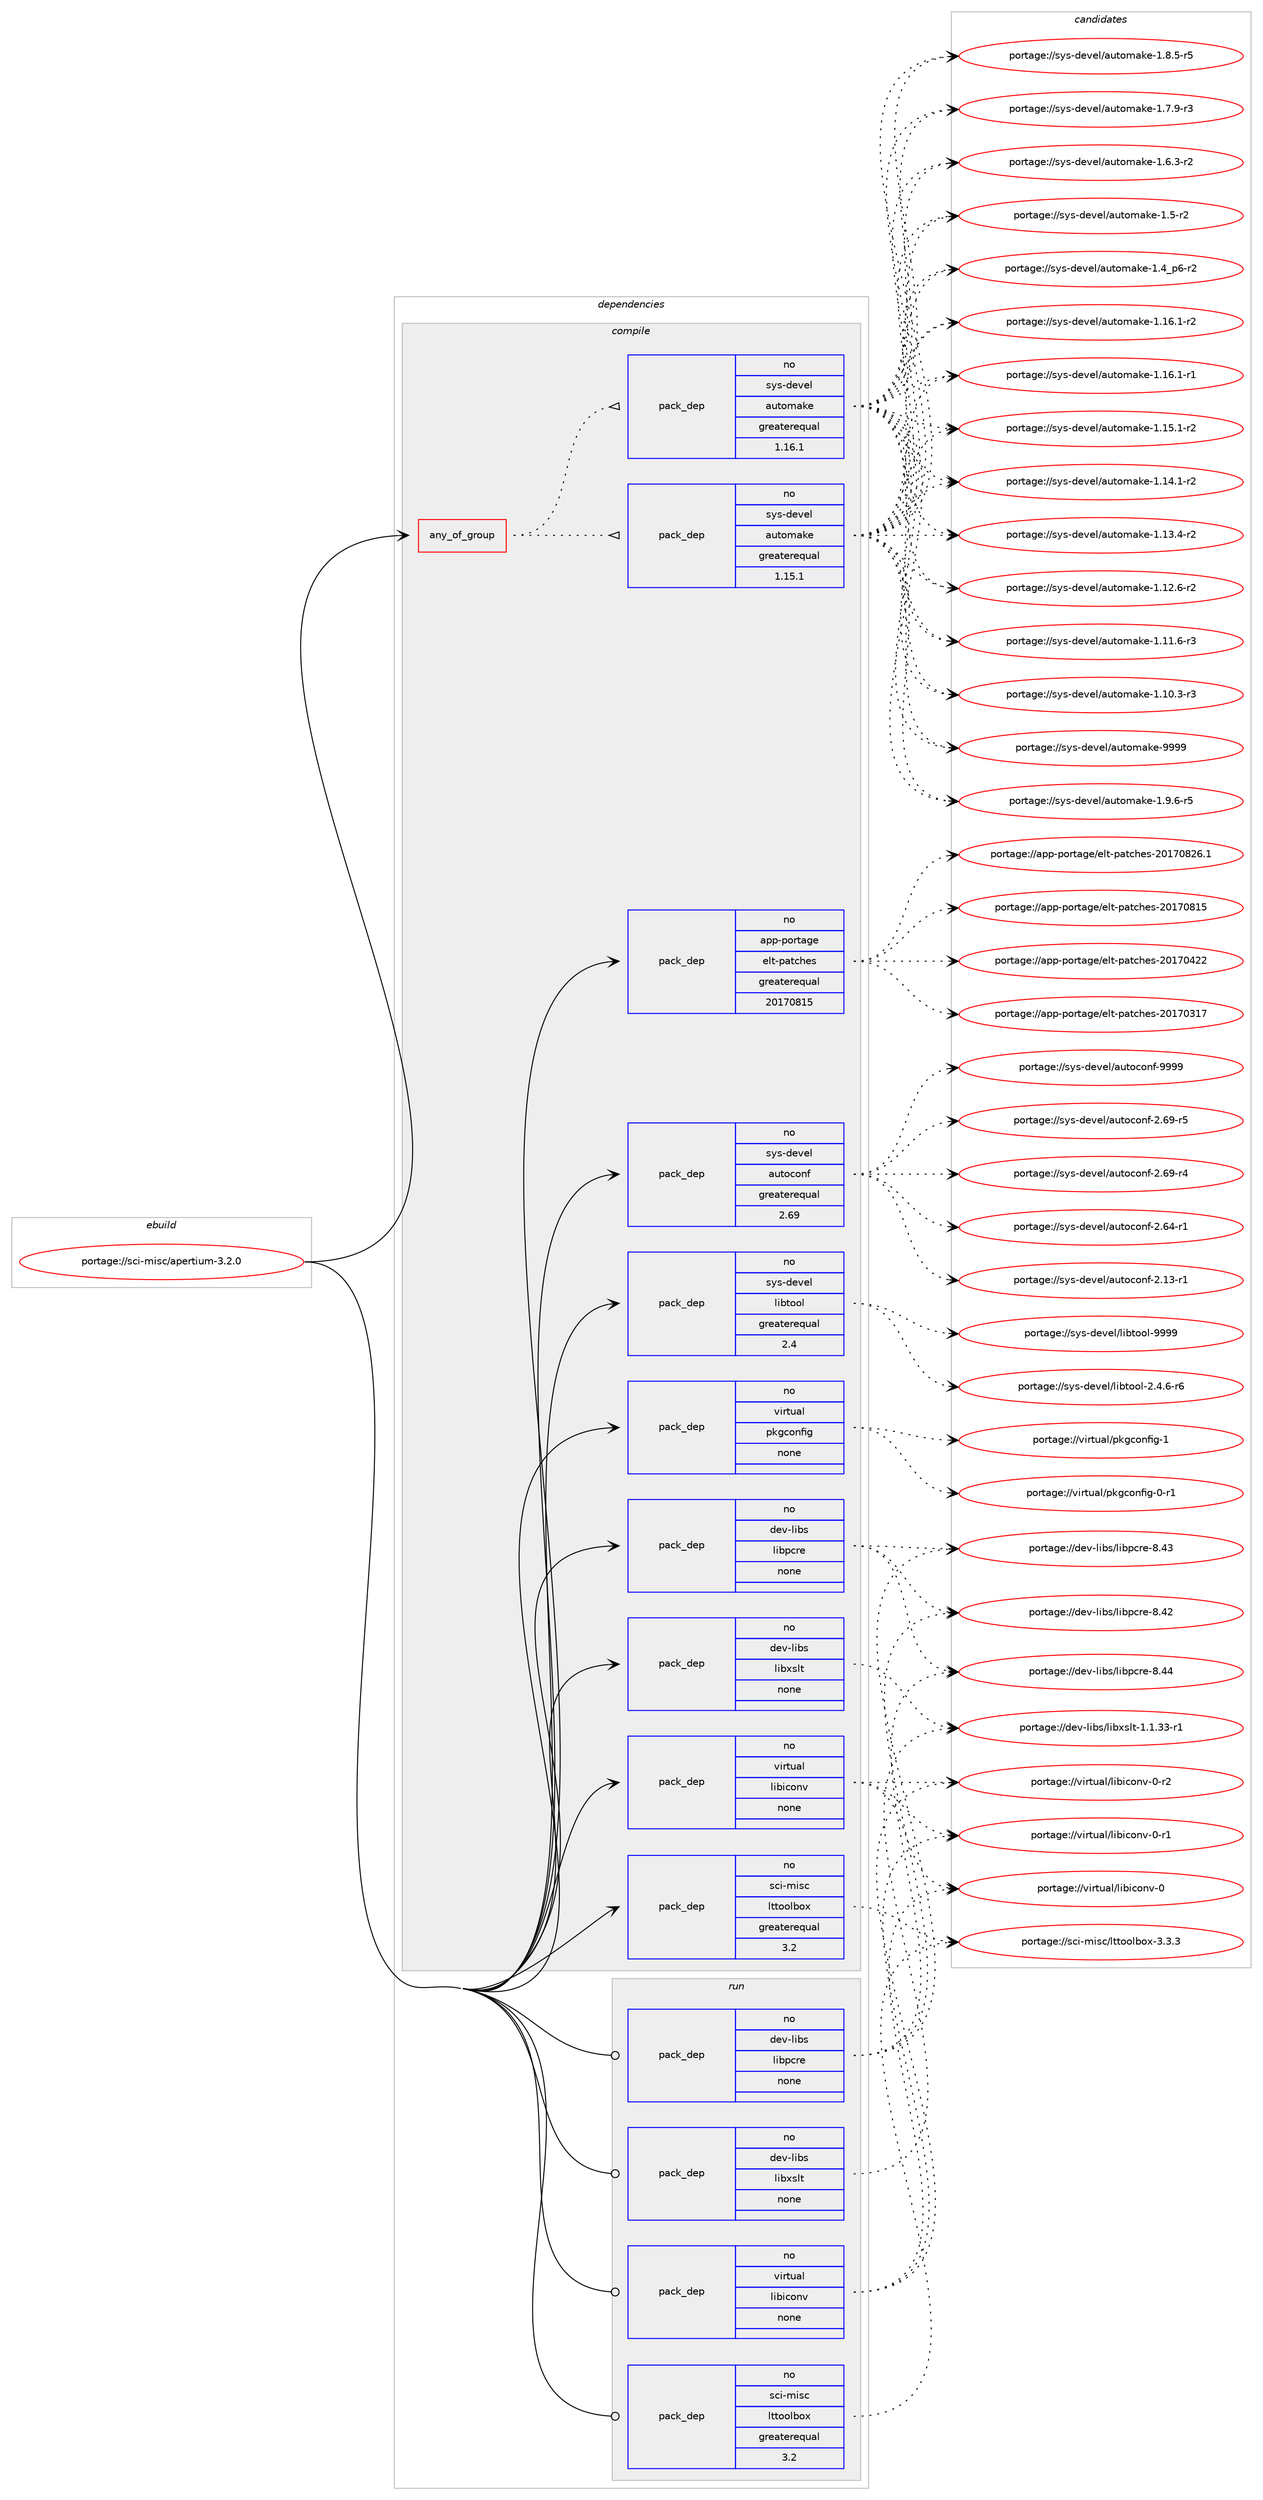 digraph prolog {

# *************
# Graph options
# *************

newrank=true;
concentrate=true;
compound=true;
graph [rankdir=LR,fontname=Helvetica,fontsize=10,ranksep=1.5];#, ranksep=2.5, nodesep=0.2];
edge  [arrowhead=vee];
node  [fontname=Helvetica,fontsize=10];

# **********
# The ebuild
# **********

subgraph cluster_leftcol {
color=gray;
rank=same;
label=<<i>ebuild</i>>;
id [label="portage://sci-misc/apertium-3.2.0", color=red, width=4, href="../sci-misc/apertium-3.2.0.svg"];
}

# ****************
# The dependencies
# ****************

subgraph cluster_midcol {
color=gray;
label=<<i>dependencies</i>>;
subgraph cluster_compile {
fillcolor="#eeeeee";
style=filled;
label=<<i>compile</i>>;
subgraph any1024 {
dependency49649 [label=<<TABLE BORDER="0" CELLBORDER="1" CELLSPACING="0" CELLPADDING="4"><TR><TD CELLPADDING="10">any_of_group</TD></TR></TABLE>>, shape=none, color=red];subgraph pack38266 {
dependency49650 [label=<<TABLE BORDER="0" CELLBORDER="1" CELLSPACING="0" CELLPADDING="4" WIDTH="220"><TR><TD ROWSPAN="6" CELLPADDING="30">pack_dep</TD></TR><TR><TD WIDTH="110">no</TD></TR><TR><TD>sys-devel</TD></TR><TR><TD>automake</TD></TR><TR><TD>greaterequal</TD></TR><TR><TD>1.16.1</TD></TR></TABLE>>, shape=none, color=blue];
}
dependency49649:e -> dependency49650:w [weight=20,style="dotted",arrowhead="oinv"];
subgraph pack38267 {
dependency49651 [label=<<TABLE BORDER="0" CELLBORDER="1" CELLSPACING="0" CELLPADDING="4" WIDTH="220"><TR><TD ROWSPAN="6" CELLPADDING="30">pack_dep</TD></TR><TR><TD WIDTH="110">no</TD></TR><TR><TD>sys-devel</TD></TR><TR><TD>automake</TD></TR><TR><TD>greaterequal</TD></TR><TR><TD>1.15.1</TD></TR></TABLE>>, shape=none, color=blue];
}
dependency49649:e -> dependency49651:w [weight=20,style="dotted",arrowhead="oinv"];
}
id:e -> dependency49649:w [weight=20,style="solid",arrowhead="vee"];
subgraph pack38268 {
dependency49652 [label=<<TABLE BORDER="0" CELLBORDER="1" CELLSPACING="0" CELLPADDING="4" WIDTH="220"><TR><TD ROWSPAN="6" CELLPADDING="30">pack_dep</TD></TR><TR><TD WIDTH="110">no</TD></TR><TR><TD>app-portage</TD></TR><TR><TD>elt-patches</TD></TR><TR><TD>greaterequal</TD></TR><TR><TD>20170815</TD></TR></TABLE>>, shape=none, color=blue];
}
id:e -> dependency49652:w [weight=20,style="solid",arrowhead="vee"];
subgraph pack38269 {
dependency49653 [label=<<TABLE BORDER="0" CELLBORDER="1" CELLSPACING="0" CELLPADDING="4" WIDTH="220"><TR><TD ROWSPAN="6" CELLPADDING="30">pack_dep</TD></TR><TR><TD WIDTH="110">no</TD></TR><TR><TD>dev-libs</TD></TR><TR><TD>libpcre</TD></TR><TR><TD>none</TD></TR><TR><TD></TD></TR></TABLE>>, shape=none, color=blue];
}
id:e -> dependency49653:w [weight=20,style="solid",arrowhead="vee"];
subgraph pack38270 {
dependency49654 [label=<<TABLE BORDER="0" CELLBORDER="1" CELLSPACING="0" CELLPADDING="4" WIDTH="220"><TR><TD ROWSPAN="6" CELLPADDING="30">pack_dep</TD></TR><TR><TD WIDTH="110">no</TD></TR><TR><TD>dev-libs</TD></TR><TR><TD>libxslt</TD></TR><TR><TD>none</TD></TR><TR><TD></TD></TR></TABLE>>, shape=none, color=blue];
}
id:e -> dependency49654:w [weight=20,style="solid",arrowhead="vee"];
subgraph pack38271 {
dependency49655 [label=<<TABLE BORDER="0" CELLBORDER="1" CELLSPACING="0" CELLPADDING="4" WIDTH="220"><TR><TD ROWSPAN="6" CELLPADDING="30">pack_dep</TD></TR><TR><TD WIDTH="110">no</TD></TR><TR><TD>sci-misc</TD></TR><TR><TD>lttoolbox</TD></TR><TR><TD>greaterequal</TD></TR><TR><TD>3.2</TD></TR></TABLE>>, shape=none, color=blue];
}
id:e -> dependency49655:w [weight=20,style="solid",arrowhead="vee"];
subgraph pack38272 {
dependency49656 [label=<<TABLE BORDER="0" CELLBORDER="1" CELLSPACING="0" CELLPADDING="4" WIDTH="220"><TR><TD ROWSPAN="6" CELLPADDING="30">pack_dep</TD></TR><TR><TD WIDTH="110">no</TD></TR><TR><TD>sys-devel</TD></TR><TR><TD>autoconf</TD></TR><TR><TD>greaterequal</TD></TR><TR><TD>2.69</TD></TR></TABLE>>, shape=none, color=blue];
}
id:e -> dependency49656:w [weight=20,style="solid",arrowhead="vee"];
subgraph pack38273 {
dependency49657 [label=<<TABLE BORDER="0" CELLBORDER="1" CELLSPACING="0" CELLPADDING="4" WIDTH="220"><TR><TD ROWSPAN="6" CELLPADDING="30">pack_dep</TD></TR><TR><TD WIDTH="110">no</TD></TR><TR><TD>sys-devel</TD></TR><TR><TD>libtool</TD></TR><TR><TD>greaterequal</TD></TR><TR><TD>2.4</TD></TR></TABLE>>, shape=none, color=blue];
}
id:e -> dependency49657:w [weight=20,style="solid",arrowhead="vee"];
subgraph pack38274 {
dependency49658 [label=<<TABLE BORDER="0" CELLBORDER="1" CELLSPACING="0" CELLPADDING="4" WIDTH="220"><TR><TD ROWSPAN="6" CELLPADDING="30">pack_dep</TD></TR><TR><TD WIDTH="110">no</TD></TR><TR><TD>virtual</TD></TR><TR><TD>libiconv</TD></TR><TR><TD>none</TD></TR><TR><TD></TD></TR></TABLE>>, shape=none, color=blue];
}
id:e -> dependency49658:w [weight=20,style="solid",arrowhead="vee"];
subgraph pack38275 {
dependency49659 [label=<<TABLE BORDER="0" CELLBORDER="1" CELLSPACING="0" CELLPADDING="4" WIDTH="220"><TR><TD ROWSPAN="6" CELLPADDING="30">pack_dep</TD></TR><TR><TD WIDTH="110">no</TD></TR><TR><TD>virtual</TD></TR><TR><TD>pkgconfig</TD></TR><TR><TD>none</TD></TR><TR><TD></TD></TR></TABLE>>, shape=none, color=blue];
}
id:e -> dependency49659:w [weight=20,style="solid",arrowhead="vee"];
}
subgraph cluster_compileandrun {
fillcolor="#eeeeee";
style=filled;
label=<<i>compile and run</i>>;
}
subgraph cluster_run {
fillcolor="#eeeeee";
style=filled;
label=<<i>run</i>>;
subgraph pack38276 {
dependency49660 [label=<<TABLE BORDER="0" CELLBORDER="1" CELLSPACING="0" CELLPADDING="4" WIDTH="220"><TR><TD ROWSPAN="6" CELLPADDING="30">pack_dep</TD></TR><TR><TD WIDTH="110">no</TD></TR><TR><TD>dev-libs</TD></TR><TR><TD>libpcre</TD></TR><TR><TD>none</TD></TR><TR><TD></TD></TR></TABLE>>, shape=none, color=blue];
}
id:e -> dependency49660:w [weight=20,style="solid",arrowhead="odot"];
subgraph pack38277 {
dependency49661 [label=<<TABLE BORDER="0" CELLBORDER="1" CELLSPACING="0" CELLPADDING="4" WIDTH="220"><TR><TD ROWSPAN="6" CELLPADDING="30">pack_dep</TD></TR><TR><TD WIDTH="110">no</TD></TR><TR><TD>dev-libs</TD></TR><TR><TD>libxslt</TD></TR><TR><TD>none</TD></TR><TR><TD></TD></TR></TABLE>>, shape=none, color=blue];
}
id:e -> dependency49661:w [weight=20,style="solid",arrowhead="odot"];
subgraph pack38278 {
dependency49662 [label=<<TABLE BORDER="0" CELLBORDER="1" CELLSPACING="0" CELLPADDING="4" WIDTH="220"><TR><TD ROWSPAN="6" CELLPADDING="30">pack_dep</TD></TR><TR><TD WIDTH="110">no</TD></TR><TR><TD>sci-misc</TD></TR><TR><TD>lttoolbox</TD></TR><TR><TD>greaterequal</TD></TR><TR><TD>3.2</TD></TR></TABLE>>, shape=none, color=blue];
}
id:e -> dependency49662:w [weight=20,style="solid",arrowhead="odot"];
subgraph pack38279 {
dependency49663 [label=<<TABLE BORDER="0" CELLBORDER="1" CELLSPACING="0" CELLPADDING="4" WIDTH="220"><TR><TD ROWSPAN="6" CELLPADDING="30">pack_dep</TD></TR><TR><TD WIDTH="110">no</TD></TR><TR><TD>virtual</TD></TR><TR><TD>libiconv</TD></TR><TR><TD>none</TD></TR><TR><TD></TD></TR></TABLE>>, shape=none, color=blue];
}
id:e -> dependency49663:w [weight=20,style="solid",arrowhead="odot"];
}
}

# **************
# The candidates
# **************

subgraph cluster_choices {
rank=same;
color=gray;
label=<<i>candidates</i>>;

subgraph choice38266 {
color=black;
nodesep=1;
choice115121115451001011181011084797117116111109971071014557575757 [label="portage://sys-devel/automake-9999", color=red, width=4,href="../sys-devel/automake-9999.svg"];
choice115121115451001011181011084797117116111109971071014549465746544511453 [label="portage://sys-devel/automake-1.9.6-r5", color=red, width=4,href="../sys-devel/automake-1.9.6-r5.svg"];
choice115121115451001011181011084797117116111109971071014549465646534511453 [label="portage://sys-devel/automake-1.8.5-r5", color=red, width=4,href="../sys-devel/automake-1.8.5-r5.svg"];
choice115121115451001011181011084797117116111109971071014549465546574511451 [label="portage://sys-devel/automake-1.7.9-r3", color=red, width=4,href="../sys-devel/automake-1.7.9-r3.svg"];
choice115121115451001011181011084797117116111109971071014549465446514511450 [label="portage://sys-devel/automake-1.6.3-r2", color=red, width=4,href="../sys-devel/automake-1.6.3-r2.svg"];
choice11512111545100101118101108479711711611110997107101454946534511450 [label="portage://sys-devel/automake-1.5-r2", color=red, width=4,href="../sys-devel/automake-1.5-r2.svg"];
choice115121115451001011181011084797117116111109971071014549465295112544511450 [label="portage://sys-devel/automake-1.4_p6-r2", color=red, width=4,href="../sys-devel/automake-1.4_p6-r2.svg"];
choice11512111545100101118101108479711711611110997107101454946495446494511450 [label="portage://sys-devel/automake-1.16.1-r2", color=red, width=4,href="../sys-devel/automake-1.16.1-r2.svg"];
choice11512111545100101118101108479711711611110997107101454946495446494511449 [label="portage://sys-devel/automake-1.16.1-r1", color=red, width=4,href="../sys-devel/automake-1.16.1-r1.svg"];
choice11512111545100101118101108479711711611110997107101454946495346494511450 [label="portage://sys-devel/automake-1.15.1-r2", color=red, width=4,href="../sys-devel/automake-1.15.1-r2.svg"];
choice11512111545100101118101108479711711611110997107101454946495246494511450 [label="portage://sys-devel/automake-1.14.1-r2", color=red, width=4,href="../sys-devel/automake-1.14.1-r2.svg"];
choice11512111545100101118101108479711711611110997107101454946495146524511450 [label="portage://sys-devel/automake-1.13.4-r2", color=red, width=4,href="../sys-devel/automake-1.13.4-r2.svg"];
choice11512111545100101118101108479711711611110997107101454946495046544511450 [label="portage://sys-devel/automake-1.12.6-r2", color=red, width=4,href="../sys-devel/automake-1.12.6-r2.svg"];
choice11512111545100101118101108479711711611110997107101454946494946544511451 [label="portage://sys-devel/automake-1.11.6-r3", color=red, width=4,href="../sys-devel/automake-1.11.6-r3.svg"];
choice11512111545100101118101108479711711611110997107101454946494846514511451 [label="portage://sys-devel/automake-1.10.3-r3", color=red, width=4,href="../sys-devel/automake-1.10.3-r3.svg"];
dependency49650:e -> choice115121115451001011181011084797117116111109971071014557575757:w [style=dotted,weight="100"];
dependency49650:e -> choice115121115451001011181011084797117116111109971071014549465746544511453:w [style=dotted,weight="100"];
dependency49650:e -> choice115121115451001011181011084797117116111109971071014549465646534511453:w [style=dotted,weight="100"];
dependency49650:e -> choice115121115451001011181011084797117116111109971071014549465546574511451:w [style=dotted,weight="100"];
dependency49650:e -> choice115121115451001011181011084797117116111109971071014549465446514511450:w [style=dotted,weight="100"];
dependency49650:e -> choice11512111545100101118101108479711711611110997107101454946534511450:w [style=dotted,weight="100"];
dependency49650:e -> choice115121115451001011181011084797117116111109971071014549465295112544511450:w [style=dotted,weight="100"];
dependency49650:e -> choice11512111545100101118101108479711711611110997107101454946495446494511450:w [style=dotted,weight="100"];
dependency49650:e -> choice11512111545100101118101108479711711611110997107101454946495446494511449:w [style=dotted,weight="100"];
dependency49650:e -> choice11512111545100101118101108479711711611110997107101454946495346494511450:w [style=dotted,weight="100"];
dependency49650:e -> choice11512111545100101118101108479711711611110997107101454946495246494511450:w [style=dotted,weight="100"];
dependency49650:e -> choice11512111545100101118101108479711711611110997107101454946495146524511450:w [style=dotted,weight="100"];
dependency49650:e -> choice11512111545100101118101108479711711611110997107101454946495046544511450:w [style=dotted,weight="100"];
dependency49650:e -> choice11512111545100101118101108479711711611110997107101454946494946544511451:w [style=dotted,weight="100"];
dependency49650:e -> choice11512111545100101118101108479711711611110997107101454946494846514511451:w [style=dotted,weight="100"];
}
subgraph choice38267 {
color=black;
nodesep=1;
choice115121115451001011181011084797117116111109971071014557575757 [label="portage://sys-devel/automake-9999", color=red, width=4,href="../sys-devel/automake-9999.svg"];
choice115121115451001011181011084797117116111109971071014549465746544511453 [label="portage://sys-devel/automake-1.9.6-r5", color=red, width=4,href="../sys-devel/automake-1.9.6-r5.svg"];
choice115121115451001011181011084797117116111109971071014549465646534511453 [label="portage://sys-devel/automake-1.8.5-r5", color=red, width=4,href="../sys-devel/automake-1.8.5-r5.svg"];
choice115121115451001011181011084797117116111109971071014549465546574511451 [label="portage://sys-devel/automake-1.7.9-r3", color=red, width=4,href="../sys-devel/automake-1.7.9-r3.svg"];
choice115121115451001011181011084797117116111109971071014549465446514511450 [label="portage://sys-devel/automake-1.6.3-r2", color=red, width=4,href="../sys-devel/automake-1.6.3-r2.svg"];
choice11512111545100101118101108479711711611110997107101454946534511450 [label="portage://sys-devel/automake-1.5-r2", color=red, width=4,href="../sys-devel/automake-1.5-r2.svg"];
choice115121115451001011181011084797117116111109971071014549465295112544511450 [label="portage://sys-devel/automake-1.4_p6-r2", color=red, width=4,href="../sys-devel/automake-1.4_p6-r2.svg"];
choice11512111545100101118101108479711711611110997107101454946495446494511450 [label="portage://sys-devel/automake-1.16.1-r2", color=red, width=4,href="../sys-devel/automake-1.16.1-r2.svg"];
choice11512111545100101118101108479711711611110997107101454946495446494511449 [label="portage://sys-devel/automake-1.16.1-r1", color=red, width=4,href="../sys-devel/automake-1.16.1-r1.svg"];
choice11512111545100101118101108479711711611110997107101454946495346494511450 [label="portage://sys-devel/automake-1.15.1-r2", color=red, width=4,href="../sys-devel/automake-1.15.1-r2.svg"];
choice11512111545100101118101108479711711611110997107101454946495246494511450 [label="portage://sys-devel/automake-1.14.1-r2", color=red, width=4,href="../sys-devel/automake-1.14.1-r2.svg"];
choice11512111545100101118101108479711711611110997107101454946495146524511450 [label="portage://sys-devel/automake-1.13.4-r2", color=red, width=4,href="../sys-devel/automake-1.13.4-r2.svg"];
choice11512111545100101118101108479711711611110997107101454946495046544511450 [label="portage://sys-devel/automake-1.12.6-r2", color=red, width=4,href="../sys-devel/automake-1.12.6-r2.svg"];
choice11512111545100101118101108479711711611110997107101454946494946544511451 [label="portage://sys-devel/automake-1.11.6-r3", color=red, width=4,href="../sys-devel/automake-1.11.6-r3.svg"];
choice11512111545100101118101108479711711611110997107101454946494846514511451 [label="portage://sys-devel/automake-1.10.3-r3", color=red, width=4,href="../sys-devel/automake-1.10.3-r3.svg"];
dependency49651:e -> choice115121115451001011181011084797117116111109971071014557575757:w [style=dotted,weight="100"];
dependency49651:e -> choice115121115451001011181011084797117116111109971071014549465746544511453:w [style=dotted,weight="100"];
dependency49651:e -> choice115121115451001011181011084797117116111109971071014549465646534511453:w [style=dotted,weight="100"];
dependency49651:e -> choice115121115451001011181011084797117116111109971071014549465546574511451:w [style=dotted,weight="100"];
dependency49651:e -> choice115121115451001011181011084797117116111109971071014549465446514511450:w [style=dotted,weight="100"];
dependency49651:e -> choice11512111545100101118101108479711711611110997107101454946534511450:w [style=dotted,weight="100"];
dependency49651:e -> choice115121115451001011181011084797117116111109971071014549465295112544511450:w [style=dotted,weight="100"];
dependency49651:e -> choice11512111545100101118101108479711711611110997107101454946495446494511450:w [style=dotted,weight="100"];
dependency49651:e -> choice11512111545100101118101108479711711611110997107101454946495446494511449:w [style=dotted,weight="100"];
dependency49651:e -> choice11512111545100101118101108479711711611110997107101454946495346494511450:w [style=dotted,weight="100"];
dependency49651:e -> choice11512111545100101118101108479711711611110997107101454946495246494511450:w [style=dotted,weight="100"];
dependency49651:e -> choice11512111545100101118101108479711711611110997107101454946495146524511450:w [style=dotted,weight="100"];
dependency49651:e -> choice11512111545100101118101108479711711611110997107101454946495046544511450:w [style=dotted,weight="100"];
dependency49651:e -> choice11512111545100101118101108479711711611110997107101454946494946544511451:w [style=dotted,weight="100"];
dependency49651:e -> choice11512111545100101118101108479711711611110997107101454946494846514511451:w [style=dotted,weight="100"];
}
subgraph choice38268 {
color=black;
nodesep=1;
choice971121124511211111411697103101471011081164511297116991041011154550484955485650544649 [label="portage://app-portage/elt-patches-20170826.1", color=red, width=4,href="../app-portage/elt-patches-20170826.1.svg"];
choice97112112451121111141169710310147101108116451129711699104101115455048495548564953 [label="portage://app-portage/elt-patches-20170815", color=red, width=4,href="../app-portage/elt-patches-20170815.svg"];
choice97112112451121111141169710310147101108116451129711699104101115455048495548525050 [label="portage://app-portage/elt-patches-20170422", color=red, width=4,href="../app-portage/elt-patches-20170422.svg"];
choice97112112451121111141169710310147101108116451129711699104101115455048495548514955 [label="portage://app-portage/elt-patches-20170317", color=red, width=4,href="../app-portage/elt-patches-20170317.svg"];
dependency49652:e -> choice971121124511211111411697103101471011081164511297116991041011154550484955485650544649:w [style=dotted,weight="100"];
dependency49652:e -> choice97112112451121111141169710310147101108116451129711699104101115455048495548564953:w [style=dotted,weight="100"];
dependency49652:e -> choice97112112451121111141169710310147101108116451129711699104101115455048495548525050:w [style=dotted,weight="100"];
dependency49652:e -> choice97112112451121111141169710310147101108116451129711699104101115455048495548514955:w [style=dotted,weight="100"];
}
subgraph choice38269 {
color=black;
nodesep=1;
choice10010111845108105981154710810598112991141014556465252 [label="portage://dev-libs/libpcre-8.44", color=red, width=4,href="../dev-libs/libpcre-8.44.svg"];
choice10010111845108105981154710810598112991141014556465251 [label="portage://dev-libs/libpcre-8.43", color=red, width=4,href="../dev-libs/libpcre-8.43.svg"];
choice10010111845108105981154710810598112991141014556465250 [label="portage://dev-libs/libpcre-8.42", color=red, width=4,href="../dev-libs/libpcre-8.42.svg"];
dependency49653:e -> choice10010111845108105981154710810598112991141014556465252:w [style=dotted,weight="100"];
dependency49653:e -> choice10010111845108105981154710810598112991141014556465251:w [style=dotted,weight="100"];
dependency49653:e -> choice10010111845108105981154710810598112991141014556465250:w [style=dotted,weight="100"];
}
subgraph choice38270 {
color=black;
nodesep=1;
choice10010111845108105981154710810598120115108116454946494651514511449 [label="portage://dev-libs/libxslt-1.1.33-r1", color=red, width=4,href="../dev-libs/libxslt-1.1.33-r1.svg"];
dependency49654:e -> choice10010111845108105981154710810598120115108116454946494651514511449:w [style=dotted,weight="100"];
}
subgraph choice38271 {
color=black;
nodesep=1;
choice1159910545109105115994710811611611111110898111120455146514651 [label="portage://sci-misc/lttoolbox-3.3.3", color=red, width=4,href="../sci-misc/lttoolbox-3.3.3.svg"];
dependency49655:e -> choice1159910545109105115994710811611611111110898111120455146514651:w [style=dotted,weight="100"];
}
subgraph choice38272 {
color=black;
nodesep=1;
choice115121115451001011181011084797117116111991111101024557575757 [label="portage://sys-devel/autoconf-9999", color=red, width=4,href="../sys-devel/autoconf-9999.svg"];
choice1151211154510010111810110847971171161119911111010245504654574511453 [label="portage://sys-devel/autoconf-2.69-r5", color=red, width=4,href="../sys-devel/autoconf-2.69-r5.svg"];
choice1151211154510010111810110847971171161119911111010245504654574511452 [label="portage://sys-devel/autoconf-2.69-r4", color=red, width=4,href="../sys-devel/autoconf-2.69-r4.svg"];
choice1151211154510010111810110847971171161119911111010245504654524511449 [label="portage://sys-devel/autoconf-2.64-r1", color=red, width=4,href="../sys-devel/autoconf-2.64-r1.svg"];
choice1151211154510010111810110847971171161119911111010245504649514511449 [label="portage://sys-devel/autoconf-2.13-r1", color=red, width=4,href="../sys-devel/autoconf-2.13-r1.svg"];
dependency49656:e -> choice115121115451001011181011084797117116111991111101024557575757:w [style=dotted,weight="100"];
dependency49656:e -> choice1151211154510010111810110847971171161119911111010245504654574511453:w [style=dotted,weight="100"];
dependency49656:e -> choice1151211154510010111810110847971171161119911111010245504654574511452:w [style=dotted,weight="100"];
dependency49656:e -> choice1151211154510010111810110847971171161119911111010245504654524511449:w [style=dotted,weight="100"];
dependency49656:e -> choice1151211154510010111810110847971171161119911111010245504649514511449:w [style=dotted,weight="100"];
}
subgraph choice38273 {
color=black;
nodesep=1;
choice1151211154510010111810110847108105981161111111084557575757 [label="portage://sys-devel/libtool-9999", color=red, width=4,href="../sys-devel/libtool-9999.svg"];
choice1151211154510010111810110847108105981161111111084550465246544511454 [label="portage://sys-devel/libtool-2.4.6-r6", color=red, width=4,href="../sys-devel/libtool-2.4.6-r6.svg"];
dependency49657:e -> choice1151211154510010111810110847108105981161111111084557575757:w [style=dotted,weight="100"];
dependency49657:e -> choice1151211154510010111810110847108105981161111111084550465246544511454:w [style=dotted,weight="100"];
}
subgraph choice38274 {
color=black;
nodesep=1;
choice1181051141161179710847108105981059911111011845484511450 [label="portage://virtual/libiconv-0-r2", color=red, width=4,href="../virtual/libiconv-0-r2.svg"];
choice1181051141161179710847108105981059911111011845484511449 [label="portage://virtual/libiconv-0-r1", color=red, width=4,href="../virtual/libiconv-0-r1.svg"];
choice118105114116117971084710810598105991111101184548 [label="portage://virtual/libiconv-0", color=red, width=4,href="../virtual/libiconv-0.svg"];
dependency49658:e -> choice1181051141161179710847108105981059911111011845484511450:w [style=dotted,weight="100"];
dependency49658:e -> choice1181051141161179710847108105981059911111011845484511449:w [style=dotted,weight="100"];
dependency49658:e -> choice118105114116117971084710810598105991111101184548:w [style=dotted,weight="100"];
}
subgraph choice38275 {
color=black;
nodesep=1;
choice1181051141161179710847112107103991111101021051034549 [label="portage://virtual/pkgconfig-1", color=red, width=4,href="../virtual/pkgconfig-1.svg"];
choice11810511411611797108471121071039911111010210510345484511449 [label="portage://virtual/pkgconfig-0-r1", color=red, width=4,href="../virtual/pkgconfig-0-r1.svg"];
dependency49659:e -> choice1181051141161179710847112107103991111101021051034549:w [style=dotted,weight="100"];
dependency49659:e -> choice11810511411611797108471121071039911111010210510345484511449:w [style=dotted,weight="100"];
}
subgraph choice38276 {
color=black;
nodesep=1;
choice10010111845108105981154710810598112991141014556465252 [label="portage://dev-libs/libpcre-8.44", color=red, width=4,href="../dev-libs/libpcre-8.44.svg"];
choice10010111845108105981154710810598112991141014556465251 [label="portage://dev-libs/libpcre-8.43", color=red, width=4,href="../dev-libs/libpcre-8.43.svg"];
choice10010111845108105981154710810598112991141014556465250 [label="portage://dev-libs/libpcre-8.42", color=red, width=4,href="../dev-libs/libpcre-8.42.svg"];
dependency49660:e -> choice10010111845108105981154710810598112991141014556465252:w [style=dotted,weight="100"];
dependency49660:e -> choice10010111845108105981154710810598112991141014556465251:w [style=dotted,weight="100"];
dependency49660:e -> choice10010111845108105981154710810598112991141014556465250:w [style=dotted,weight="100"];
}
subgraph choice38277 {
color=black;
nodesep=1;
choice10010111845108105981154710810598120115108116454946494651514511449 [label="portage://dev-libs/libxslt-1.1.33-r1", color=red, width=4,href="../dev-libs/libxslt-1.1.33-r1.svg"];
dependency49661:e -> choice10010111845108105981154710810598120115108116454946494651514511449:w [style=dotted,weight="100"];
}
subgraph choice38278 {
color=black;
nodesep=1;
choice1159910545109105115994710811611611111110898111120455146514651 [label="portage://sci-misc/lttoolbox-3.3.3", color=red, width=4,href="../sci-misc/lttoolbox-3.3.3.svg"];
dependency49662:e -> choice1159910545109105115994710811611611111110898111120455146514651:w [style=dotted,weight="100"];
}
subgraph choice38279 {
color=black;
nodesep=1;
choice1181051141161179710847108105981059911111011845484511450 [label="portage://virtual/libiconv-0-r2", color=red, width=4,href="../virtual/libiconv-0-r2.svg"];
choice1181051141161179710847108105981059911111011845484511449 [label="portage://virtual/libiconv-0-r1", color=red, width=4,href="../virtual/libiconv-0-r1.svg"];
choice118105114116117971084710810598105991111101184548 [label="portage://virtual/libiconv-0", color=red, width=4,href="../virtual/libiconv-0.svg"];
dependency49663:e -> choice1181051141161179710847108105981059911111011845484511450:w [style=dotted,weight="100"];
dependency49663:e -> choice1181051141161179710847108105981059911111011845484511449:w [style=dotted,weight="100"];
dependency49663:e -> choice118105114116117971084710810598105991111101184548:w [style=dotted,weight="100"];
}
}

}
